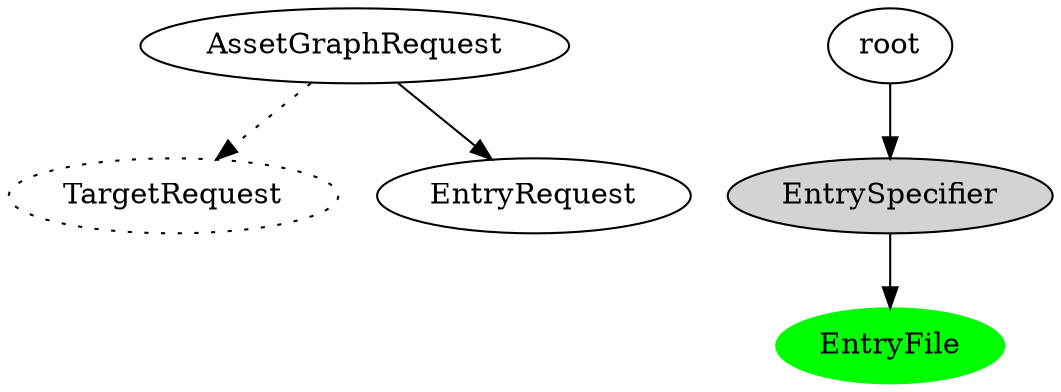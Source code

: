digraph {
    subgraph RequestGraph {
        TargetRequest [style=dotted]

        AssetGraphRequest -> EntryRequest
        AssetGraphRequest -> TargetRequest [style=dotted]
    }

    subgraph AssetGraph {
        EntrySpecifier [style=filled]
        EntryFile [style=filled, color=green]

        root -> EntrySpecifier
        EntrySpecifier -> EntryFile
    }
}
